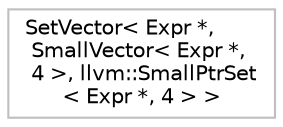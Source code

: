 digraph "Graphical Class Hierarchy"
{
 // LATEX_PDF_SIZE
  bgcolor="transparent";
  edge [fontname="Helvetica",fontsize="10",labelfontname="Helvetica",labelfontsize="10"];
  node [fontname="Helvetica",fontsize="10",shape=record];
  rankdir="LR";
  Node0 [label="SetVector\< Expr *,\l SmallVector\< Expr *,\l 4 \>, llvm::SmallPtrSet\l\< Expr *, 4 \> \>",height=0.2,width=0.4,color="grey75",tooltip=" "];
}
